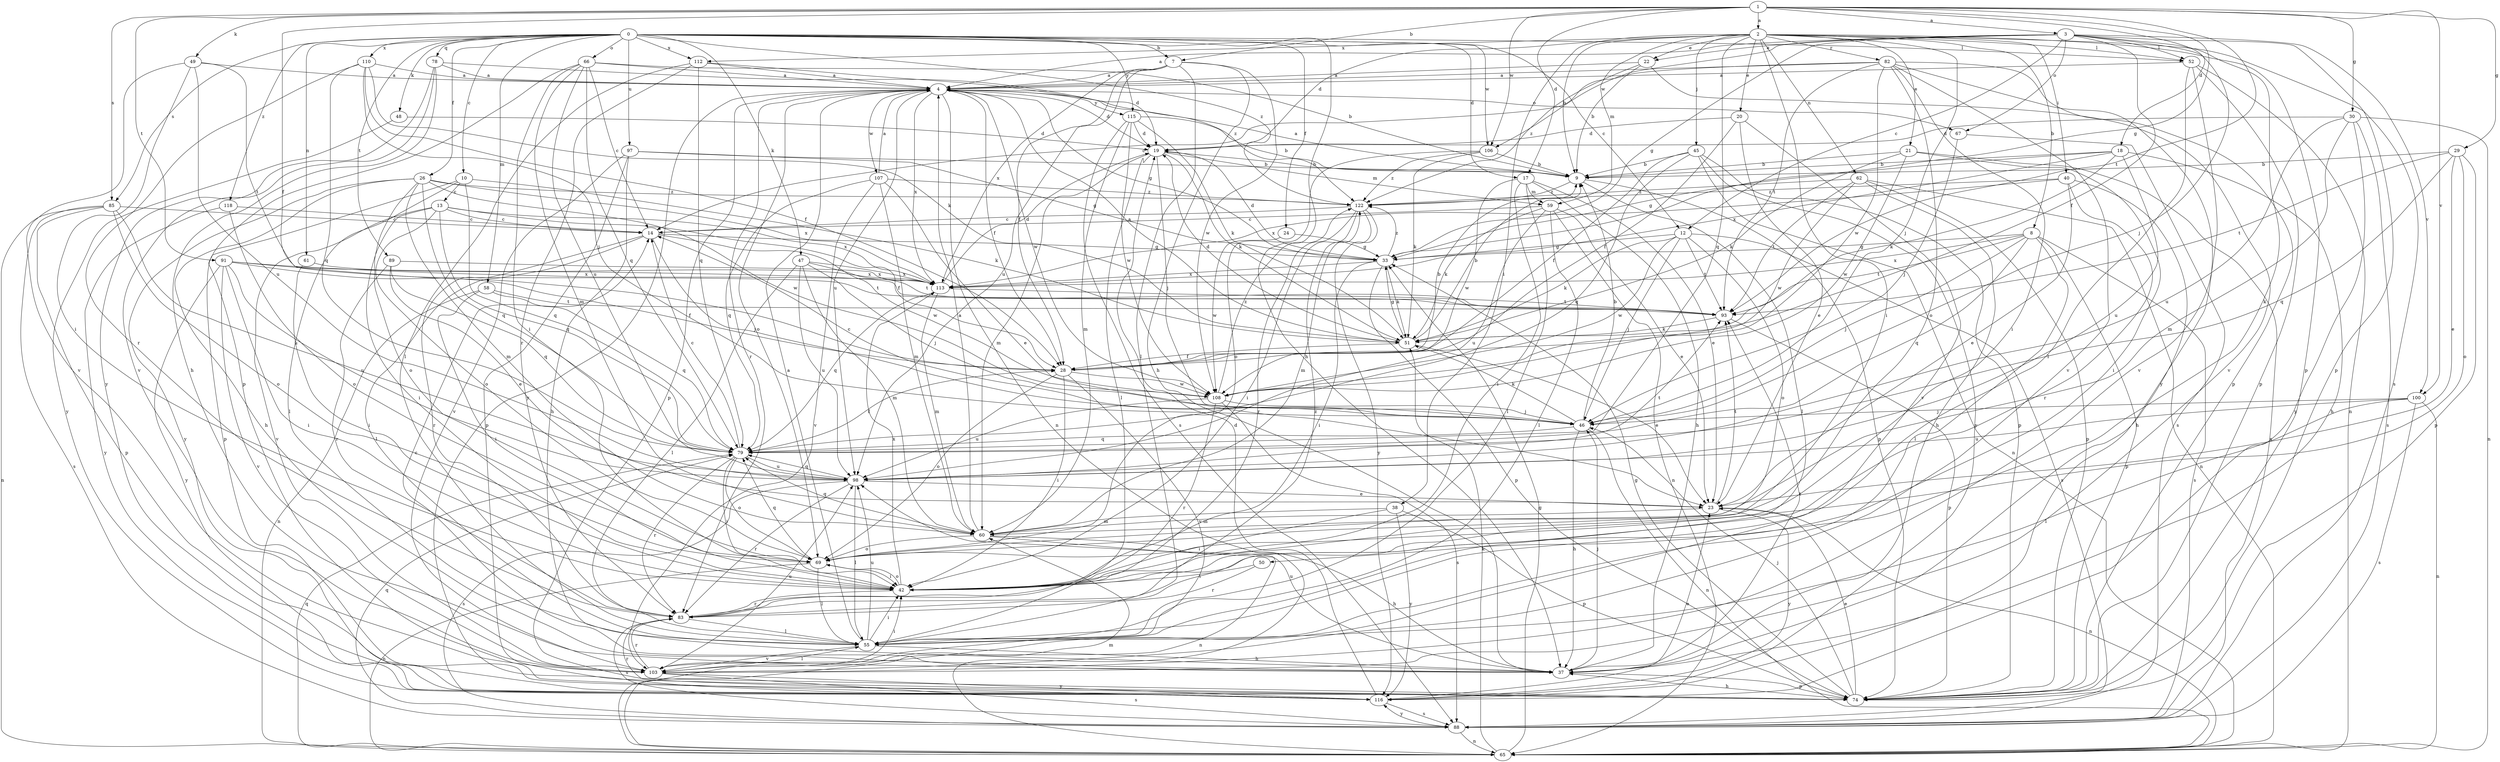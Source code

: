 strict digraph  {
0;
1;
2;
3;
4;
7;
8;
9;
10;
12;
13;
14;
17;
18;
19;
20;
21;
22;
23;
24;
26;
28;
29;
30;
33;
37;
38;
40;
42;
45;
46;
47;
48;
49;
50;
51;
52;
55;
58;
59;
60;
61;
62;
65;
66;
67;
69;
74;
78;
79;
82;
83;
85;
88;
89;
91;
93;
97;
98;
100;
103;
106;
107;
108;
110;
112;
113;
115;
116;
118;
122;
0 -> 7  [label=b];
0 -> 10  [label=c];
0 -> 12  [label=c];
0 -> 17  [label=d];
0 -> 24  [label=f];
0 -> 26  [label=f];
0 -> 37  [label=h];
0 -> 47  [label=k];
0 -> 48  [label=k];
0 -> 52  [label=l];
0 -> 58  [label=m];
0 -> 61  [label=n];
0 -> 66  [label=o];
0 -> 78  [label=q];
0 -> 85  [label=s];
0 -> 89  [label=t];
0 -> 97  [label=u];
0 -> 106  [label=w];
0 -> 110  [label=x];
0 -> 112  [label=x];
0 -> 115  [label=y];
0 -> 118  [label=z];
0 -> 122  [label=z];
1 -> 2  [label=a];
1 -> 3  [label=a];
1 -> 7  [label=b];
1 -> 17  [label=d];
1 -> 18  [label=d];
1 -> 28  [label=f];
1 -> 29  [label=g];
1 -> 30  [label=g];
1 -> 33  [label=g];
1 -> 49  [label=k];
1 -> 85  [label=s];
1 -> 91  [label=t];
1 -> 93  [label=t];
1 -> 100  [label=v];
1 -> 106  [label=w];
2 -> 8  [label=b];
2 -> 9  [label=b];
2 -> 19  [label=d];
2 -> 20  [label=e];
2 -> 21  [label=e];
2 -> 22  [label=e];
2 -> 38  [label=i];
2 -> 40  [label=i];
2 -> 42  [label=i];
2 -> 45  [label=j];
2 -> 46  [label=j];
2 -> 52  [label=l];
2 -> 59  [label=m];
2 -> 62  [label=n];
2 -> 74  [label=p];
2 -> 79  [label=q];
2 -> 82  [label=r];
2 -> 88  [label=s];
2 -> 112  [label=x];
3 -> 4  [label=a];
3 -> 12  [label=c];
3 -> 22  [label=e];
3 -> 28  [label=f];
3 -> 33  [label=g];
3 -> 46  [label=j];
3 -> 50  [label=k];
3 -> 52  [label=l];
3 -> 67  [label=o];
3 -> 74  [label=p];
3 -> 100  [label=v];
3 -> 106  [label=w];
4 -> 19  [label=d];
4 -> 28  [label=f];
4 -> 33  [label=g];
4 -> 65  [label=n];
4 -> 67  [label=o];
4 -> 69  [label=o];
4 -> 74  [label=p];
4 -> 83  [label=r];
4 -> 98  [label=u];
4 -> 107  [label=w];
4 -> 108  [label=w];
4 -> 113  [label=x];
4 -> 115  [label=y];
4 -> 116  [label=y];
7 -> 4  [label=a];
7 -> 28  [label=f];
7 -> 37  [label=h];
7 -> 55  [label=l];
7 -> 98  [label=u];
7 -> 108  [label=w];
7 -> 113  [label=x];
8 -> 33  [label=g];
8 -> 46  [label=j];
8 -> 55  [label=l];
8 -> 74  [label=p];
8 -> 79  [label=q];
8 -> 88  [label=s];
8 -> 93  [label=t];
8 -> 113  [label=x];
9 -> 4  [label=a];
9 -> 55  [label=l];
9 -> 74  [label=p];
9 -> 122  [label=z];
10 -> 13  [label=c];
10 -> 51  [label=k];
10 -> 55  [label=l];
10 -> 74  [label=p];
10 -> 79  [label=q];
12 -> 33  [label=g];
12 -> 46  [label=j];
12 -> 51  [label=k];
12 -> 69  [label=o];
12 -> 88  [label=s];
12 -> 93  [label=t];
12 -> 108  [label=w];
13 -> 14  [label=c];
13 -> 28  [label=f];
13 -> 42  [label=i];
13 -> 69  [label=o];
13 -> 79  [label=q];
13 -> 103  [label=v];
13 -> 113  [label=x];
14 -> 33  [label=g];
14 -> 46  [label=j];
14 -> 55  [label=l];
14 -> 83  [label=r];
14 -> 108  [label=w];
17 -> 23  [label=e];
17 -> 37  [label=h];
17 -> 42  [label=i];
17 -> 55  [label=l];
17 -> 59  [label=m];
17 -> 108  [label=w];
18 -> 9  [label=b];
18 -> 33  [label=g];
18 -> 37  [label=h];
18 -> 51  [label=k];
18 -> 98  [label=u];
18 -> 113  [label=x];
19 -> 9  [label=b];
19 -> 46  [label=j];
19 -> 51  [label=k];
19 -> 55  [label=l];
19 -> 59  [label=m];
19 -> 60  [label=m];
20 -> 19  [label=d];
20 -> 23  [label=e];
20 -> 28  [label=f];
20 -> 103  [label=v];
21 -> 9  [label=b];
21 -> 42  [label=i];
21 -> 51  [label=k];
21 -> 88  [label=s];
21 -> 108  [label=w];
22 -> 4  [label=a];
22 -> 9  [label=b];
22 -> 103  [label=v];
22 -> 122  [label=z];
23 -> 60  [label=m];
23 -> 65  [label=n];
23 -> 93  [label=t];
23 -> 116  [label=y];
24 -> 33  [label=g];
24 -> 108  [label=w];
26 -> 37  [label=h];
26 -> 60  [label=m];
26 -> 69  [label=o];
26 -> 79  [label=q];
26 -> 108  [label=w];
26 -> 113  [label=x];
26 -> 116  [label=y];
26 -> 122  [label=z];
28 -> 9  [label=b];
28 -> 42  [label=i];
28 -> 69  [label=o];
28 -> 103  [label=v];
28 -> 108  [label=w];
29 -> 9  [label=b];
29 -> 23  [label=e];
29 -> 69  [label=o];
29 -> 74  [label=p];
29 -> 79  [label=q];
29 -> 93  [label=t];
30 -> 19  [label=d];
30 -> 60  [label=m];
30 -> 65  [label=n];
30 -> 88  [label=s];
30 -> 98  [label=u];
30 -> 116  [label=y];
33 -> 19  [label=d];
33 -> 42  [label=i];
33 -> 51  [label=k];
33 -> 74  [label=p];
33 -> 113  [label=x];
33 -> 122  [label=z];
37 -> 14  [label=c];
37 -> 46  [label=j];
37 -> 74  [label=p];
37 -> 93  [label=t];
37 -> 98  [label=u];
38 -> 42  [label=i];
38 -> 60  [label=m];
38 -> 74  [label=p];
38 -> 116  [label=y];
40 -> 23  [label=e];
40 -> 37  [label=h];
40 -> 83  [label=r];
40 -> 113  [label=x];
40 -> 122  [label=z];
42 -> 69  [label=o];
42 -> 83  [label=r];
42 -> 113  [label=x];
45 -> 9  [label=b];
45 -> 28  [label=f];
45 -> 65  [label=n];
45 -> 74  [label=p];
45 -> 79  [label=q];
45 -> 116  [label=y];
46 -> 9  [label=b];
46 -> 14  [label=c];
46 -> 37  [label=h];
46 -> 51  [label=k];
46 -> 65  [label=n];
46 -> 79  [label=q];
47 -> 46  [label=j];
47 -> 55  [label=l];
47 -> 60  [label=m];
47 -> 93  [label=t];
47 -> 98  [label=u];
47 -> 113  [label=x];
48 -> 19  [label=d];
48 -> 116  [label=y];
49 -> 4  [label=a];
49 -> 42  [label=i];
49 -> 93  [label=t];
49 -> 98  [label=u];
49 -> 103  [label=v];
50 -> 42  [label=i];
50 -> 83  [label=r];
51 -> 4  [label=a];
51 -> 9  [label=b];
51 -> 19  [label=d];
51 -> 23  [label=e];
51 -> 28  [label=f];
51 -> 33  [label=g];
52 -> 4  [label=a];
52 -> 55  [label=l];
52 -> 65  [label=n];
52 -> 74  [label=p];
52 -> 103  [label=v];
55 -> 4  [label=a];
55 -> 37  [label=h];
55 -> 42  [label=i];
55 -> 98  [label=u];
55 -> 103  [label=v];
58 -> 42  [label=i];
58 -> 65  [label=n];
58 -> 79  [label=q];
58 -> 93  [label=t];
59 -> 14  [label=c];
59 -> 23  [label=e];
59 -> 51  [label=k];
59 -> 55  [label=l];
59 -> 65  [label=n];
59 -> 98  [label=u];
60 -> 4  [label=a];
60 -> 37  [label=h];
60 -> 65  [label=n];
60 -> 69  [label=o];
60 -> 79  [label=q];
61 -> 42  [label=i];
61 -> 113  [label=x];
62 -> 37  [label=h];
62 -> 65  [label=n];
62 -> 74  [label=p];
62 -> 93  [label=t];
62 -> 108  [label=w];
62 -> 122  [label=z];
65 -> 33  [label=g];
65 -> 51  [label=k];
65 -> 60  [label=m];
65 -> 79  [label=q];
66 -> 4  [label=a];
66 -> 9  [label=b];
66 -> 14  [label=c];
66 -> 42  [label=i];
66 -> 60  [label=m];
66 -> 74  [label=p];
66 -> 79  [label=q];
66 -> 98  [label=u];
67 -> 46  [label=j];
67 -> 88  [label=s];
69 -> 42  [label=i];
69 -> 55  [label=l];
69 -> 65  [label=n];
69 -> 79  [label=q];
74 -> 23  [label=e];
74 -> 33  [label=g];
74 -> 37  [label=h];
74 -> 46  [label=j];
78 -> 4  [label=a];
78 -> 37  [label=h];
78 -> 103  [label=v];
78 -> 116  [label=y];
78 -> 122  [label=z];
79 -> 14  [label=c];
79 -> 28  [label=f];
79 -> 42  [label=i];
79 -> 69  [label=o];
79 -> 83  [label=r];
79 -> 98  [label=u];
82 -> 4  [label=a];
82 -> 14  [label=c];
82 -> 42  [label=i];
82 -> 69  [label=o];
82 -> 74  [label=p];
82 -> 93  [label=t];
82 -> 103  [label=v];
82 -> 108  [label=w];
82 -> 116  [label=y];
83 -> 55  [label=l];
83 -> 88  [label=s];
83 -> 122  [label=z];
85 -> 14  [label=c];
85 -> 65  [label=n];
85 -> 69  [label=o];
85 -> 74  [label=p];
85 -> 88  [label=s];
85 -> 98  [label=u];
88 -> 65  [label=n];
88 -> 79  [label=q];
88 -> 116  [label=y];
89 -> 23  [label=e];
89 -> 79  [label=q];
89 -> 83  [label=r];
89 -> 113  [label=x];
91 -> 28  [label=f];
91 -> 42  [label=i];
91 -> 93  [label=t];
91 -> 98  [label=u];
91 -> 103  [label=v];
91 -> 113  [label=x];
91 -> 116  [label=y];
93 -> 51  [label=k];
93 -> 74  [label=p];
97 -> 9  [label=b];
97 -> 33  [label=g];
97 -> 37  [label=h];
97 -> 74  [label=p];
97 -> 103  [label=v];
98 -> 23  [label=e];
98 -> 55  [label=l];
98 -> 79  [label=q];
98 -> 83  [label=r];
98 -> 88  [label=s];
98 -> 93  [label=t];
100 -> 46  [label=j];
100 -> 55  [label=l];
100 -> 65  [label=n];
100 -> 88  [label=s];
100 -> 98  [label=u];
103 -> 42  [label=i];
103 -> 55  [label=l];
103 -> 83  [label=r];
103 -> 88  [label=s];
103 -> 98  [label=u];
103 -> 116  [label=y];
106 -> 9  [label=b];
106 -> 51  [label=k];
106 -> 69  [label=o];
106 -> 122  [label=z];
107 -> 4  [label=a];
107 -> 23  [label=e];
107 -> 60  [label=m];
107 -> 79  [label=q];
107 -> 103  [label=v];
107 -> 122  [label=z];
108 -> 46  [label=j];
108 -> 83  [label=r];
108 -> 88  [label=s];
108 -> 98  [label=u];
108 -> 122  [label=z];
110 -> 4  [label=a];
110 -> 28  [label=f];
110 -> 46  [label=j];
110 -> 51  [label=k];
110 -> 79  [label=q];
110 -> 83  [label=r];
112 -> 4  [label=a];
112 -> 19  [label=d];
112 -> 55  [label=l];
112 -> 79  [label=q];
112 -> 83  [label=r];
113 -> 19  [label=d];
113 -> 60  [label=m];
113 -> 79  [label=q];
113 -> 93  [label=t];
115 -> 9  [label=b];
115 -> 19  [label=d];
115 -> 51  [label=k];
115 -> 60  [label=m];
115 -> 88  [label=s];
115 -> 108  [label=w];
116 -> 19  [label=d];
116 -> 23  [label=e];
116 -> 83  [label=r];
116 -> 88  [label=s];
118 -> 14  [label=c];
118 -> 69  [label=o];
118 -> 116  [label=y];
122 -> 14  [label=c];
122 -> 42  [label=i];
122 -> 60  [label=m];
122 -> 83  [label=r];
122 -> 116  [label=y];
}
